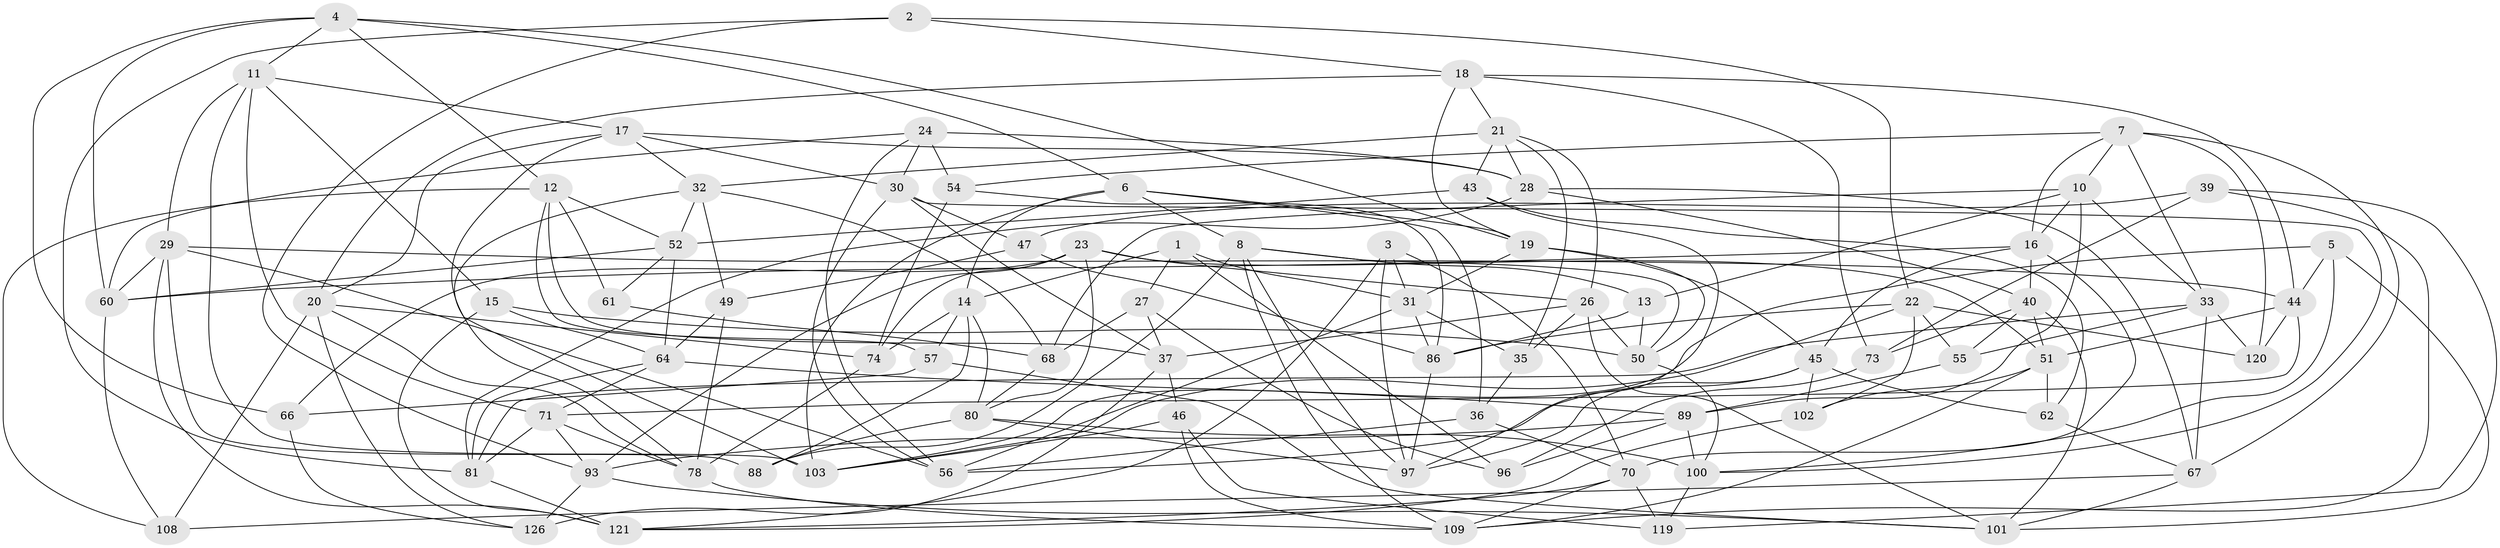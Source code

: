 // original degree distribution, {4: 1.0}
// Generated by graph-tools (version 1.1) at 2025/11/02/27/25 16:11:43]
// undirected, 79 vertices, 207 edges
graph export_dot {
graph [start="1"]
  node [color=gray90,style=filled];
  1;
  2;
  3;
  4 [super="+75"];
  5;
  6 [super="+77"];
  7 [super="+104"];
  8 [super="+9"];
  10 [super="+131"];
  11 [super="+25"];
  12 [super="+65"];
  13;
  14 [super="+41"];
  15;
  16 [super="+69"];
  17 [super="+116"];
  18 [super="+48"];
  19 [super="+107"];
  20 [super="+87"];
  21 [super="+72"];
  22 [super="+105"];
  23 [super="+63"];
  24 [super="+59"];
  26 [super="+117"];
  27;
  28 [super="+38"];
  29 [super="+111"];
  30 [super="+95"];
  31 [super="+34"];
  32 [super="+58"];
  33 [super="+42"];
  35;
  36;
  37 [super="+82"];
  39;
  40 [super="+112"];
  43;
  44 [super="+53"];
  45 [super="+115"];
  46;
  47;
  49;
  50 [super="+76"];
  51 [super="+110"];
  52 [super="+113"];
  54 [super="+84"];
  55;
  56 [super="+90"];
  57;
  60 [super="+99"];
  61;
  62;
  64 [super="+128"];
  66;
  67 [super="+127"];
  68 [super="+92"];
  70 [super="+122"];
  71 [super="+79"];
  73;
  74 [super="+83"];
  78 [super="+85"];
  80 [super="+91"];
  81 [super="+98"];
  86 [super="+124"];
  88;
  89 [super="+94"];
  93 [super="+129"];
  96;
  97 [super="+114"];
  100 [super="+106"];
  101 [super="+123"];
  102;
  103 [super="+130"];
  108;
  109 [super="+118"];
  119;
  120;
  121 [super="+125"];
  126;
  1 -- 27;
  1 -- 96;
  1 -- 14;
  1 -- 31;
  2 -- 93;
  2 -- 81;
  2 -- 22;
  2 -- 18;
  3 -- 70;
  3 -- 97;
  3 -- 31;
  3 -- 121;
  4 -- 6;
  4 -- 19;
  4 -- 66;
  4 -- 11;
  4 -- 12;
  4 -- 60;
  5 -- 101;
  5 -- 100;
  5 -- 44;
  5 -- 103;
  6 -- 8;
  6 -- 103;
  6 -- 19;
  6 -- 36;
  6 -- 14;
  7 -- 120;
  7 -- 67;
  7 -- 16;
  7 -- 33;
  7 -- 54;
  7 -- 10;
  8 -- 88;
  8 -- 50;
  8 -- 13;
  8 -- 109;
  8 -- 97;
  10 -- 13;
  10 -- 68;
  10 -- 89;
  10 -- 16;
  10 -- 33;
  11 -- 29;
  11 -- 103;
  11 -- 15;
  11 -- 17;
  11 -- 71;
  12 -- 37;
  12 -- 108;
  12 -- 57;
  12 -- 61;
  12 -- 52;
  13 -- 86;
  13 -- 50;
  14 -- 57;
  14 -- 74;
  14 -- 88;
  14 -- 80;
  15 -- 121;
  15 -- 64;
  15 -- 50;
  16 -- 70;
  16 -- 60;
  16 -- 45;
  16 -- 40;
  17 -- 20;
  17 -- 78;
  17 -- 32;
  17 -- 30;
  17 -- 28;
  18 -- 44;
  18 -- 21;
  18 -- 73;
  18 -- 19;
  18 -- 20;
  19 -- 45;
  19 -- 31;
  19 -- 50;
  20 -- 74;
  20 -- 78;
  20 -- 108;
  20 -- 126;
  21 -- 26;
  21 -- 43;
  21 -- 32;
  21 -- 35;
  21 -- 28;
  22 -- 86;
  22 -- 120;
  22 -- 103;
  22 -- 102;
  22 -- 55;
  23 -- 26;
  23 -- 80;
  23 -- 66;
  23 -- 74;
  23 -- 51;
  23 -- 93;
  24 -- 54 [weight=2];
  24 -- 56;
  24 -- 30;
  24 -- 28;
  24 -- 60;
  26 -- 35;
  26 -- 37;
  26 -- 50;
  26 -- 101;
  27 -- 96;
  27 -- 68;
  27 -- 37;
  28 -- 40;
  28 -- 67;
  28 -- 81;
  29 -- 44;
  29 -- 88;
  29 -- 121;
  29 -- 60;
  29 -- 56;
  30 -- 56;
  30 -- 37;
  30 -- 47;
  30 -- 100;
  31 -- 35;
  31 -- 86;
  31 -- 56;
  32 -- 49;
  32 -- 52;
  32 -- 68;
  32 -- 103;
  33 -- 120;
  33 -- 81;
  33 -- 55;
  33 -- 67;
  35 -- 36;
  36 -- 70;
  36 -- 56;
  37 -- 126;
  37 -- 46;
  39 -- 119;
  39 -- 73;
  39 -- 47;
  39 -- 109;
  40 -- 55;
  40 -- 51;
  40 -- 73;
  40 -- 101;
  43 -- 62;
  43 -- 97;
  43 -- 52;
  44 -- 51;
  44 -- 120;
  44 -- 71;
  45 -- 62;
  45 -- 102;
  45 -- 56;
  45 -- 97;
  46 -- 119;
  46 -- 109;
  46 -- 103;
  47 -- 49;
  47 -- 86;
  49 -- 78;
  49 -- 64;
  50 -- 100;
  51 -- 102;
  51 -- 109;
  51 -- 62;
  52 -- 61;
  52 -- 64;
  52 -- 60;
  54 -- 86;
  54 -- 74 [weight=2];
  55 -- 89;
  57 -- 66;
  57 -- 101;
  60 -- 108;
  61 -- 68 [weight=2];
  62 -- 67;
  64 -- 71;
  64 -- 81;
  64 -- 89;
  66 -- 126;
  67 -- 108;
  67 -- 101;
  68 -- 80;
  70 -- 121;
  70 -- 109;
  70 -- 119;
  71 -- 81;
  71 -- 93;
  71 -- 78;
  73 -- 96;
  74 -- 78;
  78 -- 109;
  80 -- 100;
  80 -- 97;
  80 -- 88;
  81 -- 121;
  86 -- 97;
  89 -- 96;
  89 -- 93;
  89 -- 100;
  93 -- 101;
  93 -- 126;
  100 -- 119;
  102 -- 121;
}
